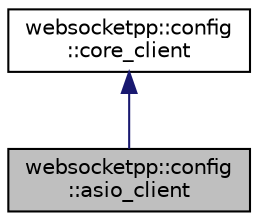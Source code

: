 digraph "websocketpp::config::asio_client"
{
  edge [fontname="Helvetica",fontsize="10",labelfontname="Helvetica",labelfontsize="10"];
  node [fontname="Helvetica",fontsize="10",shape=record];
  Node4 [label="websocketpp::config\l::asio_client",height=0.2,width=0.4,color="black", fillcolor="grey75", style="filled", fontcolor="black"];
  Node5 -> Node4 [dir="back",color="midnightblue",fontsize="10",style="solid",fontname="Helvetica"];
  Node5 [label="websocketpp::config\l::core_client",height=0.2,width=0.4,color="black", fillcolor="white", style="filled",URL="$structwebsocketpp_1_1config_1_1core__client.html",tooltip="Client config with iostream transport. "];
}
